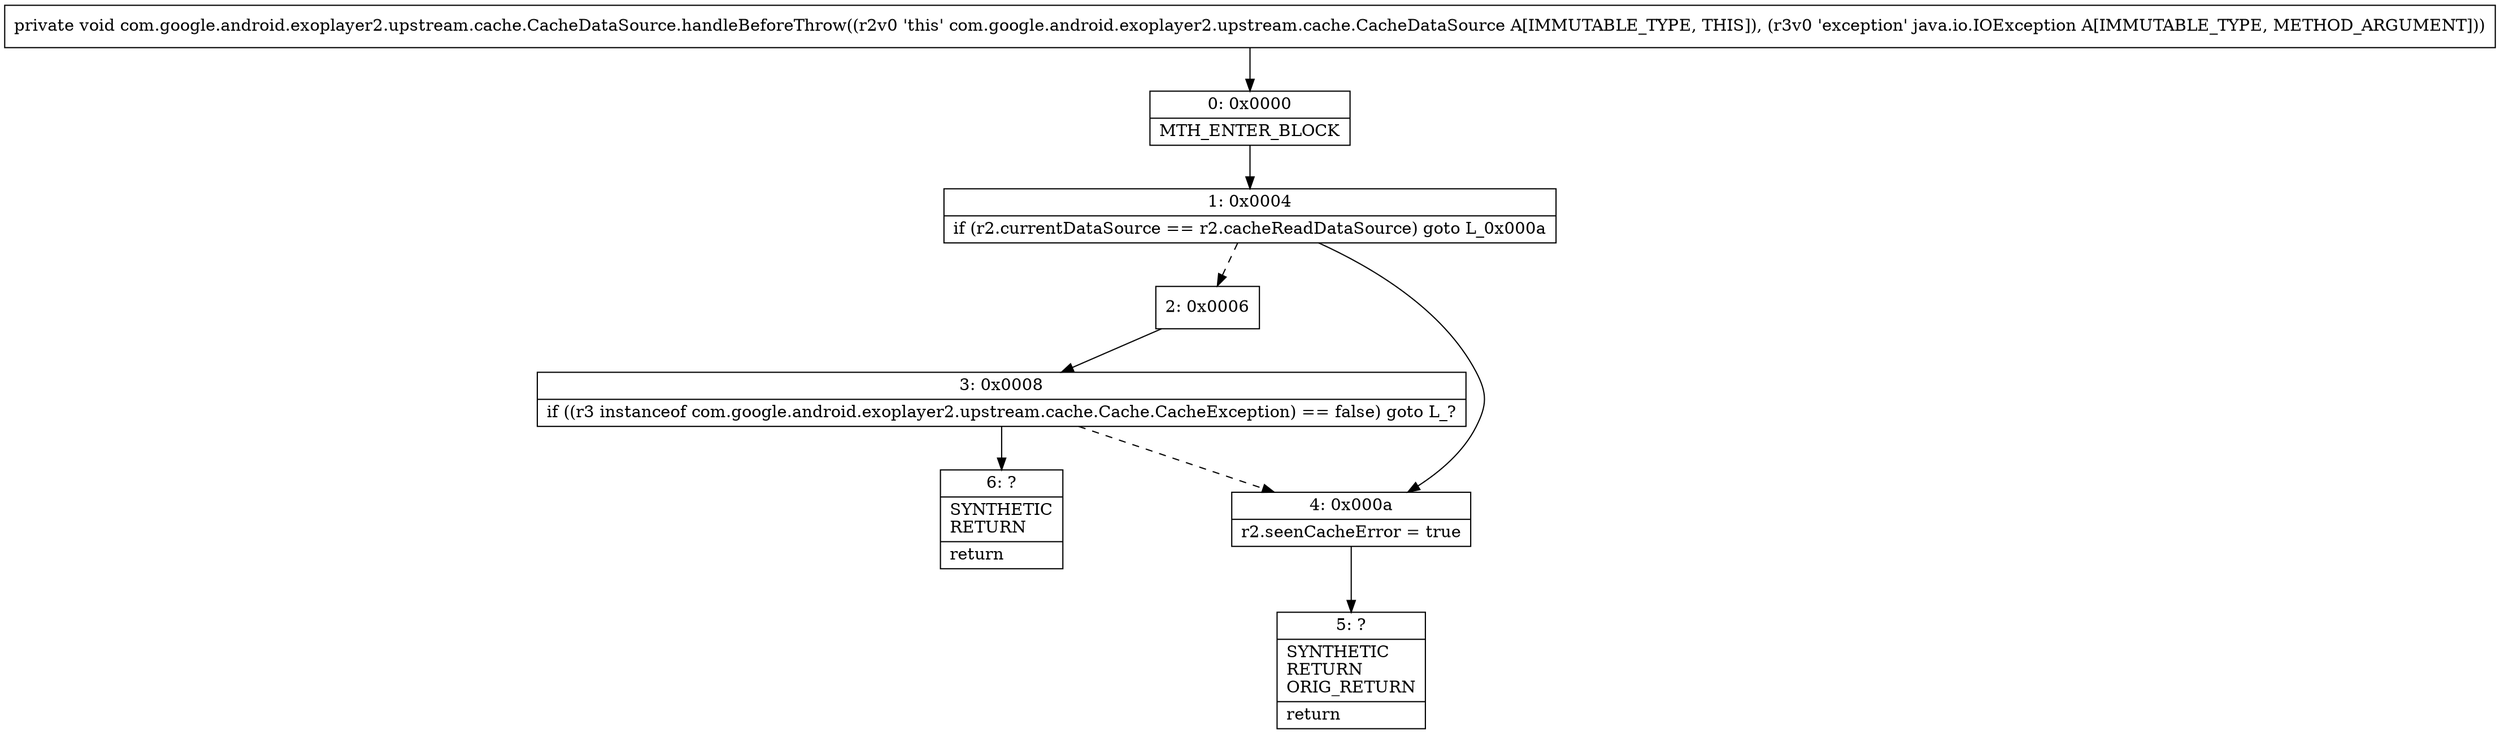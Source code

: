 digraph "CFG forcom.google.android.exoplayer2.upstream.cache.CacheDataSource.handleBeforeThrow(Ljava\/io\/IOException;)V" {
Node_0 [shape=record,label="{0\:\ 0x0000|MTH_ENTER_BLOCK\l}"];
Node_1 [shape=record,label="{1\:\ 0x0004|if (r2.currentDataSource == r2.cacheReadDataSource) goto L_0x000a\l}"];
Node_2 [shape=record,label="{2\:\ 0x0006}"];
Node_3 [shape=record,label="{3\:\ 0x0008|if ((r3 instanceof com.google.android.exoplayer2.upstream.cache.Cache.CacheException) == false) goto L_?\l}"];
Node_4 [shape=record,label="{4\:\ 0x000a|r2.seenCacheError = true\l}"];
Node_5 [shape=record,label="{5\:\ ?|SYNTHETIC\lRETURN\lORIG_RETURN\l|return\l}"];
Node_6 [shape=record,label="{6\:\ ?|SYNTHETIC\lRETURN\l|return\l}"];
MethodNode[shape=record,label="{private void com.google.android.exoplayer2.upstream.cache.CacheDataSource.handleBeforeThrow((r2v0 'this' com.google.android.exoplayer2.upstream.cache.CacheDataSource A[IMMUTABLE_TYPE, THIS]), (r3v0 'exception' java.io.IOException A[IMMUTABLE_TYPE, METHOD_ARGUMENT])) }"];
MethodNode -> Node_0;
Node_0 -> Node_1;
Node_1 -> Node_2[style=dashed];
Node_1 -> Node_4;
Node_2 -> Node_3;
Node_3 -> Node_4[style=dashed];
Node_3 -> Node_6;
Node_4 -> Node_5;
}

